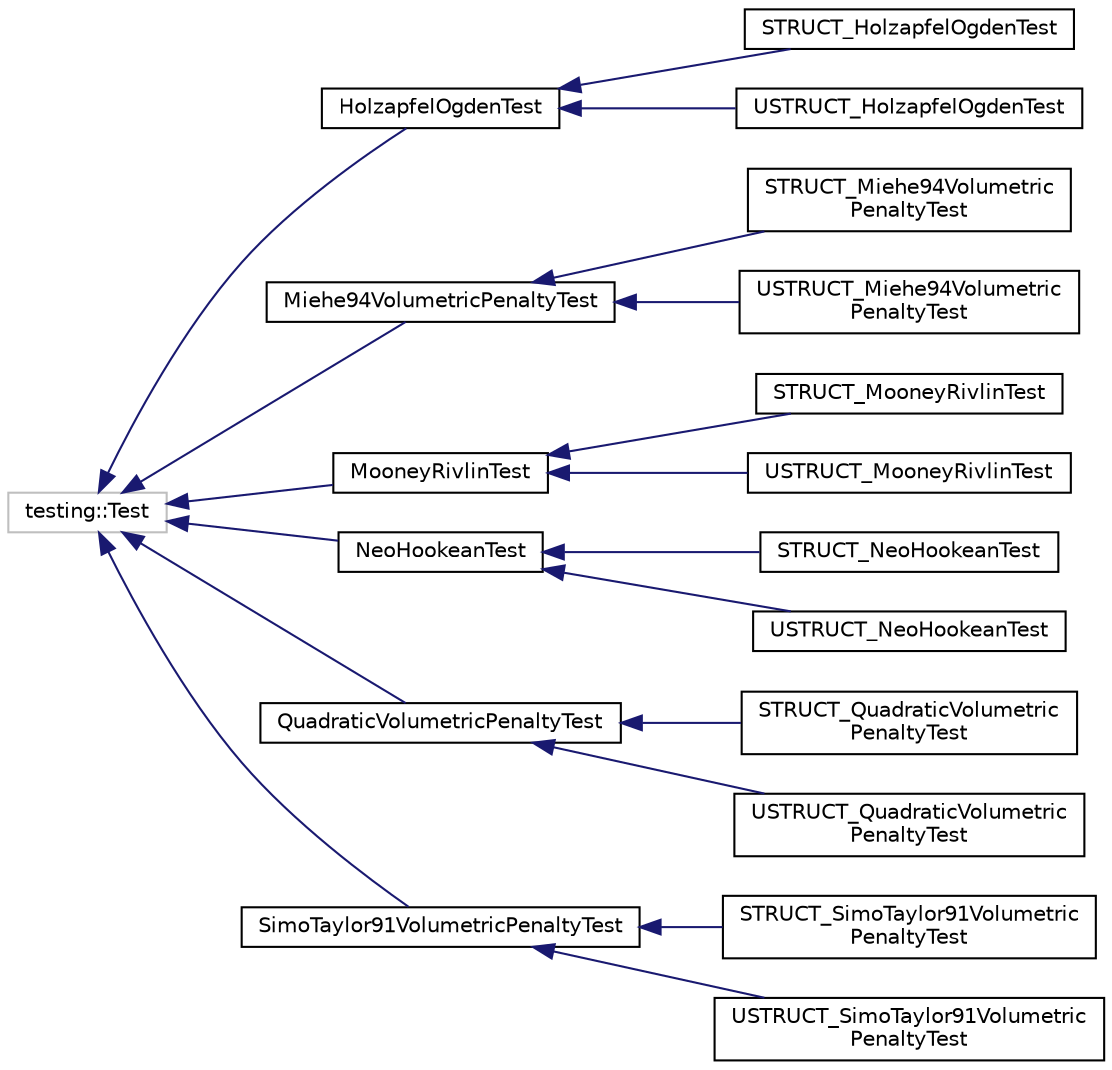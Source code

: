 digraph "Graphical Class Hierarchy"
{
 // LATEX_PDF_SIZE
  edge [fontname="Helvetica",fontsize="10",labelfontname="Helvetica",labelfontsize="10"];
  node [fontname="Helvetica",fontsize="10",shape=record];
  rankdir="LR";
  Node113 [label="testing::Test",height=0.2,width=0.4,color="grey75", fillcolor="white", style="filled",tooltip=" "];
  Node113 -> Node0 [dir="back",color="midnightblue",fontsize="10",style="solid",fontname="Helvetica"];
  Node0 [label="HolzapfelOgdenTest",height=0.2,width=0.4,color="black", fillcolor="white", style="filled",URL="$class_holzapfel_ogden_test.html",tooltip="Test fixture class for the Holzapfel-Ogden material model."];
  Node0 -> Node1 [dir="back",color="midnightblue",fontsize="10",style="solid",fontname="Helvetica"];
  Node1 [label="STRUCT_HolzapfelOgdenTest",height=0.2,width=0.4,color="black", fillcolor="white", style="filled",URL="$class_s_t_r_u_c_t___holzapfel_ogden_test.html",tooltip="Test fixture class for STRUCT Holzapfel-Ogden material model."];
  Node0 -> Node2 [dir="back",color="midnightblue",fontsize="10",style="solid",fontname="Helvetica"];
  Node2 [label="USTRUCT_HolzapfelOgdenTest",height=0.2,width=0.4,color="black", fillcolor="white", style="filled",URL="$class_u_s_t_r_u_c_t___holzapfel_ogden_test.html",tooltip="Test fixture class for USTRUCT Holzapfel-Ogden material model."];
  Node113 -> Node117 [dir="back",color="midnightblue",fontsize="10",style="solid",fontname="Helvetica"];
  Node117 [label="Miehe94VolumetricPenaltyTest",height=0.2,width=0.4,color="black", fillcolor="white", style="filled",URL="$class_miehe94_volumetric_penalty_test.html",tooltip="Test fixture class for the Miehe94 Volumetric penalty model."];
  Node117 -> Node118 [dir="back",color="midnightblue",fontsize="10",style="solid",fontname="Helvetica"];
  Node118 [label="STRUCT_Miehe94Volumetric\lPenaltyTest",height=0.2,width=0.4,color="black", fillcolor="white", style="filled",URL="$class_s_t_r_u_c_t___miehe94_volumetric_penalty_test.html",tooltip="Test fixture class for STRUCT Miehe94 penalty model."];
  Node117 -> Node119 [dir="back",color="midnightblue",fontsize="10",style="solid",fontname="Helvetica"];
  Node119 [label="USTRUCT_Miehe94Volumetric\lPenaltyTest",height=0.2,width=0.4,color="black", fillcolor="white", style="filled",URL="$class_u_s_t_r_u_c_t___miehe94_volumetric_penalty_test.html",tooltip="Test fixture class for USTRUCT Miehe94 penalty model."];
  Node113 -> Node120 [dir="back",color="midnightblue",fontsize="10",style="solid",fontname="Helvetica"];
  Node120 [label="MooneyRivlinTest",height=0.2,width=0.4,color="black", fillcolor="white", style="filled",URL="$class_mooney_rivlin_test.html",tooltip="Test fixture class for the Mooney-Rivlin material model."];
  Node120 -> Node121 [dir="back",color="midnightblue",fontsize="10",style="solid",fontname="Helvetica"];
  Node121 [label="STRUCT_MooneyRivlinTest",height=0.2,width=0.4,color="black", fillcolor="white", style="filled",URL="$class_s_t_r_u_c_t___mooney_rivlin_test.html",tooltip="Test fixture class for STRUCT Mooney-Rivlin material model."];
  Node120 -> Node122 [dir="back",color="midnightblue",fontsize="10",style="solid",fontname="Helvetica"];
  Node122 [label="USTRUCT_MooneyRivlinTest",height=0.2,width=0.4,color="black", fillcolor="white", style="filled",URL="$class_u_s_t_r_u_c_t___mooney_rivlin_test.html",tooltip="Test fixture class for USTRUCT Mooney-Rivlin material model."];
  Node113 -> Node123 [dir="back",color="midnightblue",fontsize="10",style="solid",fontname="Helvetica"];
  Node123 [label="NeoHookeanTest",height=0.2,width=0.4,color="black", fillcolor="white", style="filled",URL="$class_neo_hookean_test.html",tooltip="Test fixture class for the Neo-Hookean material model."];
  Node123 -> Node124 [dir="back",color="midnightblue",fontsize="10",style="solid",fontname="Helvetica"];
  Node124 [label="STRUCT_NeoHookeanTest",height=0.2,width=0.4,color="black", fillcolor="white", style="filled",URL="$class_s_t_r_u_c_t___neo_hookean_test.html",tooltip="Test fixture class for STRUCT Neo-Hookean material model."];
  Node123 -> Node125 [dir="back",color="midnightblue",fontsize="10",style="solid",fontname="Helvetica"];
  Node125 [label="USTRUCT_NeoHookeanTest",height=0.2,width=0.4,color="black", fillcolor="white", style="filled",URL="$class_u_s_t_r_u_c_t___neo_hookean_test.html",tooltip="Test fixture class for USTRUCT Neo-Hookean material model."];
  Node113 -> Node126 [dir="back",color="midnightblue",fontsize="10",style="solid",fontname="Helvetica"];
  Node126 [label="QuadraticVolumetricPenaltyTest",height=0.2,width=0.4,color="black", fillcolor="white", style="filled",URL="$class_quadratic_volumetric_penalty_test.html",tooltip="Test fixture class for the Quadratic Volumetric penalty model."];
  Node126 -> Node127 [dir="back",color="midnightblue",fontsize="10",style="solid",fontname="Helvetica"];
  Node127 [label="STRUCT_QuadraticVolumetric\lPenaltyTest",height=0.2,width=0.4,color="black", fillcolor="white", style="filled",URL="$class_s_t_r_u_c_t___quadratic_volumetric_penalty_test.html",tooltip="Test fixture class for STRUCT Quadratic penalty model."];
  Node126 -> Node128 [dir="back",color="midnightblue",fontsize="10",style="solid",fontname="Helvetica"];
  Node128 [label="USTRUCT_QuadraticVolumetric\lPenaltyTest",height=0.2,width=0.4,color="black", fillcolor="white", style="filled",URL="$class_u_s_t_r_u_c_t___quadratic_volumetric_penalty_test.html",tooltip="Test fixture class for USTRUCT Quadratic penalty model."];
  Node113 -> Node129 [dir="back",color="midnightblue",fontsize="10",style="solid",fontname="Helvetica"];
  Node129 [label="SimoTaylor91VolumetricPenaltyTest",height=0.2,width=0.4,color="black", fillcolor="white", style="filled",URL="$class_simo_taylor91_volumetric_penalty_test.html",tooltip="Test fixture class for the Simo-Taylor91 Volumetric penalty model."];
  Node129 -> Node130 [dir="back",color="midnightblue",fontsize="10",style="solid",fontname="Helvetica"];
  Node130 [label="STRUCT_SimoTaylor91Volumetric\lPenaltyTest",height=0.2,width=0.4,color="black", fillcolor="white", style="filled",URL="$class_s_t_r_u_c_t___simo_taylor91_volumetric_penalty_test.html",tooltip="Test fixture class for STRUCT Simo-Taylor91 penalty model."];
  Node129 -> Node131 [dir="back",color="midnightblue",fontsize="10",style="solid",fontname="Helvetica"];
  Node131 [label="USTRUCT_SimoTaylor91Volumetric\lPenaltyTest",height=0.2,width=0.4,color="black", fillcolor="white", style="filled",URL="$class_u_s_t_r_u_c_t___simo_taylor91_volumetric_penalty_test.html",tooltip="Test fixture class for USTRUCT Simo-Taylor91 penalty model."];
}
